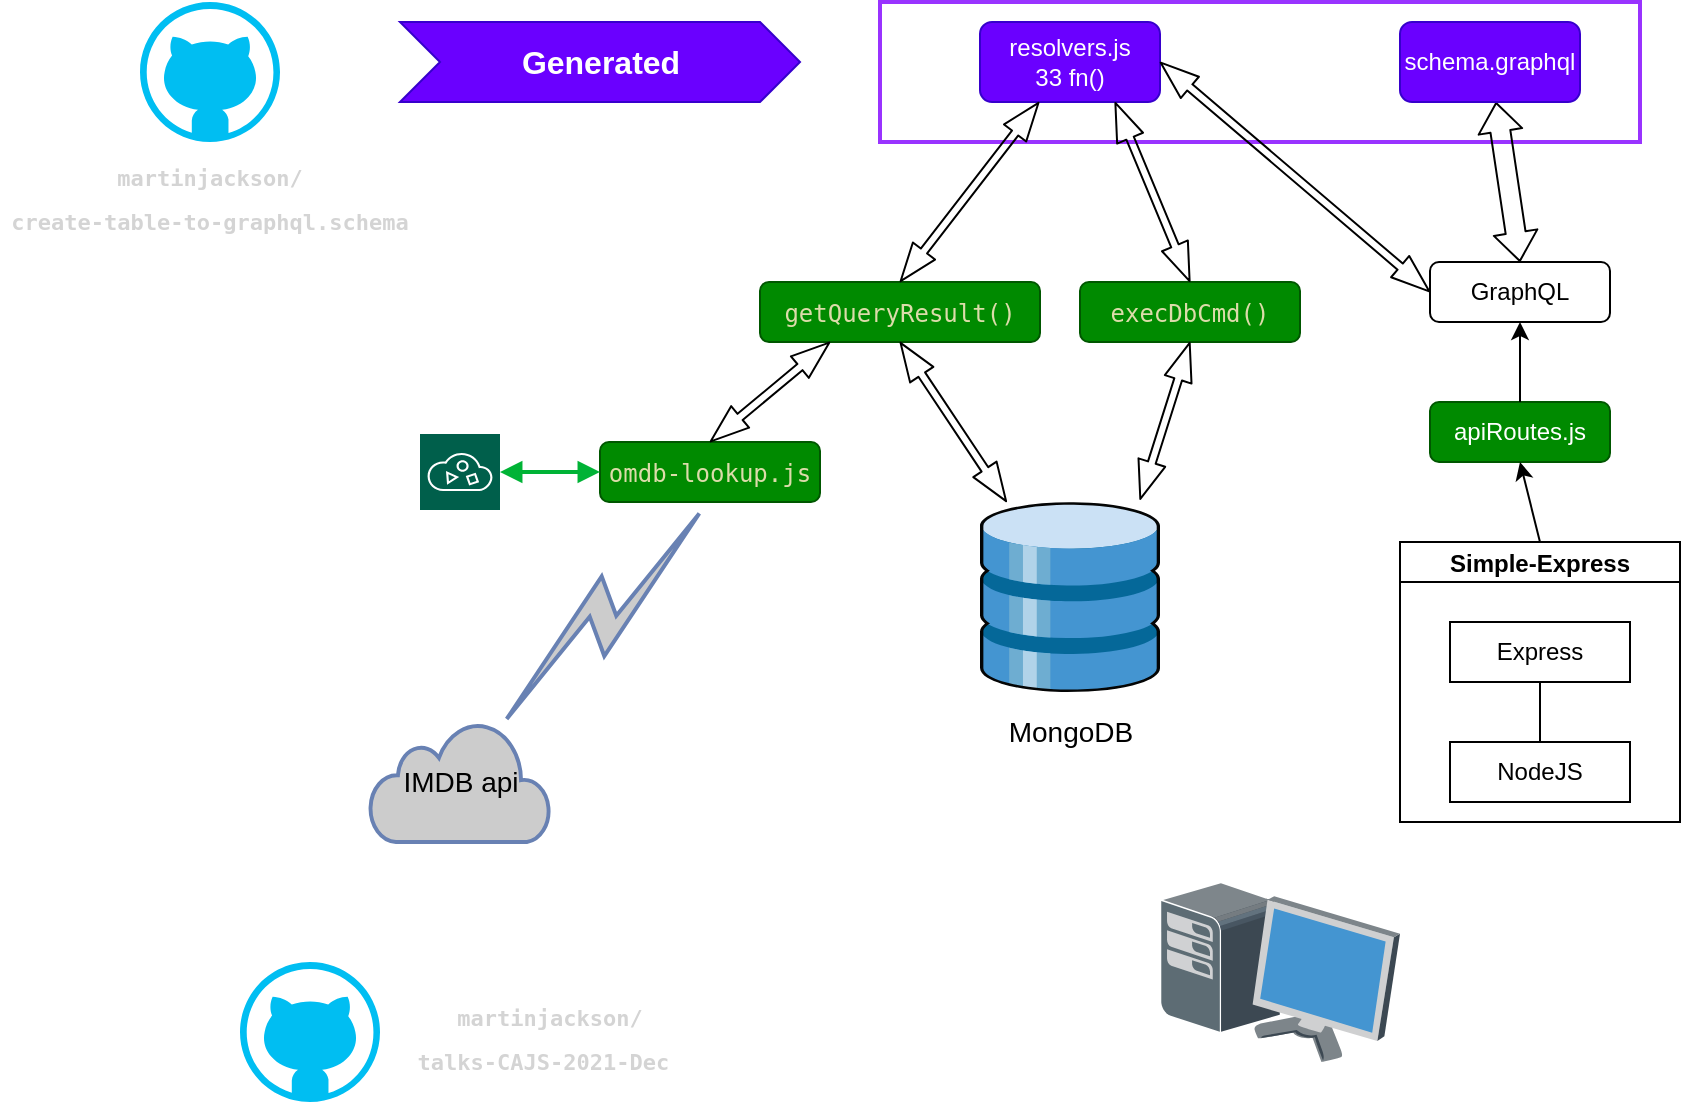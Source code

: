<mxfile>
    <diagram id="3L1Cthyb_ukO5JJYvbZ1" name="Page-1">
        <mxGraphModel dx="1145" dy="590" grid="1" gridSize="10" guides="1" tooltips="1" connect="1" arrows="1" fold="1" page="1" pageScale="1" pageWidth="850" pageHeight="1100" math="0" shadow="0">
            <root>
                <mxCell id="0"/>
                <mxCell id="1" parent="0"/>
                <mxCell id="35" value="" style="rounded=0;whiteSpace=wrap;html=1;fillColor=none;strokeColor=#9933FF;strokeWidth=2;labelBackgroundColor=none;fontSize=12;fontColor=#000000;" vertex="1" parent="1">
                    <mxGeometry x="440" y="30" width="380" height="70" as="geometry"/>
                </mxCell>
                <mxCell id="2" value="Simple-Express" style="swimlane;startSize=20;horizontal=1;containerType=tree;newEdgeStyle={&quot;edgeStyle&quot;:&quot;elbowEdgeStyle&quot;,&quot;startArrow&quot;:&quot;none&quot;,&quot;endArrow&quot;:&quot;none&quot;};" vertex="1" parent="1">
                    <mxGeometry x="700" y="300" width="140" height="140" as="geometry"/>
                </mxCell>
                <mxCell id="3" value="" style="edgeStyle=elbowEdgeStyle;elbow=vertical;startArrow=none;endArrow=none;rounded=0;" edge="1" parent="2" source="5" target="6">
                    <mxGeometry relative="1" as="geometry"/>
                </mxCell>
                <UserObject label="Express" treeRoot="1" id="5">
                    <mxCell style="whiteSpace=wrap;html=1;align=center;treeFolding=1;treeMoving=1;newEdgeStyle={&quot;edgeStyle&quot;:&quot;elbowEdgeStyle&quot;,&quot;startArrow&quot;:&quot;none&quot;,&quot;endArrow&quot;:&quot;none&quot;};" vertex="1" parent="2">
                        <mxGeometry x="25" y="40" width="90" height="30" as="geometry"/>
                    </mxCell>
                </UserObject>
                <mxCell id="6" value="NodeJS" style="whiteSpace=wrap;html=1;align=center;verticalAlign=middle;treeFolding=1;treeMoving=1;newEdgeStyle={&quot;edgeStyle&quot;:&quot;elbowEdgeStyle&quot;,&quot;startArrow&quot;:&quot;none&quot;,&quot;endArrow&quot;:&quot;none&quot;};" vertex="1" parent="2">
                    <mxGeometry x="25" y="100" width="90" height="30" as="geometry"/>
                </mxCell>
                <mxCell id="9" value="apiRoutes.js" style="rounded=1;whiteSpace=wrap;html=1;fillColor=#008a00;fontColor=#ffffff;strokeColor=#005700;" vertex="1" parent="1">
                    <mxGeometry x="715" y="230" width="90" height="30" as="geometry"/>
                </mxCell>
                <mxCell id="10" value="GraphQL" style="rounded=1;whiteSpace=wrap;html=1;" vertex="1" parent="1">
                    <mxGeometry x="715" y="160" width="90" height="30" as="geometry"/>
                </mxCell>
                <mxCell id="11" value="" style="endArrow=classic;html=1;entryX=0.5;entryY=1;entryDx=0;entryDy=0;exitX=0.5;exitY=0;exitDx=0;exitDy=0;" edge="1" parent="1" source="2" target="9">
                    <mxGeometry width="50" height="50" relative="1" as="geometry">
                        <mxPoint x="510" y="390" as="sourcePoint"/>
                        <mxPoint x="560" y="340" as="targetPoint"/>
                    </mxGeometry>
                </mxCell>
                <mxCell id="12" value="" style="endArrow=classic;html=1;entryX=0.5;entryY=1;entryDx=0;entryDy=0;" edge="1" parent="1" source="9" target="10">
                    <mxGeometry width="50" height="50" relative="1" as="geometry">
                        <mxPoint x="510" y="390" as="sourcePoint"/>
                        <mxPoint x="560" y="340" as="targetPoint"/>
                    </mxGeometry>
                </mxCell>
                <mxCell id="16" value="" style="sketch=0;shadow=0;dashed=0;html=1;labelPosition=center;verticalLabelPosition=bottom;verticalAlign=top;align=center;outlineConnect=0;shape=mxgraph.veeam.3d.datastore;" vertex="1" parent="1">
                    <mxGeometry x="490" y="280" width="90" height="95" as="geometry"/>
                </mxCell>
                <mxCell id="17" value="" style="sketch=0;shadow=0;dashed=0;html=1;labelPosition=center;verticalLabelPosition=bottom;verticalAlign=top;align=center;outlineConnect=0;shape=mxgraph.veeam.3d.workstation;" vertex="1" parent="1">
                    <mxGeometry x="580" y="470" width="120" height="90" as="geometry"/>
                </mxCell>
                <mxCell id="19" value="" style="shape=flexArrow;endArrow=classic;startArrow=classic;html=1;exitX=0.5;exitY=0;exitDx=0;exitDy=0;startWidth=11;startSize=4.45;endWidth=11;endSize=4.45;" edge="1" parent="1" source="10" target="26">
                    <mxGeometry width="100" height="100" relative="1" as="geometry">
                        <mxPoint x="480" y="410" as="sourcePoint"/>
                        <mxPoint x="737.895" y="90" as="targetPoint"/>
                    </mxGeometry>
                </mxCell>
                <mxCell id="20" value="resolvers.js&lt;br&gt;33 fn()" style="rounded=1;whiteSpace=wrap;html=1;fillColor=#6a00ff;fontColor=#ffffff;strokeColor=#3700CC;" vertex="1" parent="1">
                    <mxGeometry x="490" y="40" width="90" height="40" as="geometry"/>
                </mxCell>
                <mxCell id="21" value="" style="shape=flexArrow;endArrow=classic;startArrow=classic;html=1;entryX=1;entryY=0.5;entryDx=0;entryDy=0;exitX=0;exitY=0.5;exitDx=0;exitDy=0;width=4;endSize=6.03;endWidth=9;startWidth=9;startSize=6.03;" edge="1" parent="1" source="10" target="20">
                    <mxGeometry width="100" height="100" relative="1" as="geometry">
                        <mxPoint x="480" y="410" as="sourcePoint"/>
                        <mxPoint x="580" y="310" as="targetPoint"/>
                    </mxGeometry>
                </mxCell>
                <mxCell id="22" value="&lt;div style=&quot;color: rgb(212 , 212 , 212) ; font-family: &amp;#34;meslolgs nf&amp;#34; , &amp;#34;droid sans mono&amp;#34; , monospace , monospace ; line-height: 20px&quot;&gt;&lt;span style=&quot;color: rgb(220 , 220 , 170)&quot;&gt;&lt;font style=&quot;font-size: 12px&quot;&gt;execDbCmd()&lt;/font&gt;&lt;/span&gt;&lt;/div&gt;" style="rounded=1;whiteSpace=wrap;html=1;fillColor=#008a00;fontColor=#ffffff;strokeColor=#005700;" vertex="1" parent="1">
                    <mxGeometry x="540" y="170" width="110" height="30" as="geometry"/>
                </mxCell>
                <mxCell id="23" value="&lt;div style=&quot;color: rgb(212 , 212 , 212) ; font-family: &amp;#34;meslolgs nf&amp;#34; , &amp;#34;droid sans mono&amp;#34; , monospace , monospace ; line-height: 20px&quot;&gt;&lt;span style=&quot;color: rgb(220 , 220 , 170)&quot;&gt;&lt;font style=&quot;font-size: 12px&quot;&gt;getQueryResult()&lt;/font&gt;&lt;/span&gt;&lt;/div&gt;" style="rounded=1;whiteSpace=wrap;html=1;fillColor=#008a00;fontColor=#ffffff;strokeColor=#005700;" vertex="1" parent="1">
                    <mxGeometry x="380" y="170" width="140" height="30" as="geometry"/>
                </mxCell>
                <mxCell id="26" value="schema.graphql" style="rounded=1;whiteSpace=wrap;html=1;fillColor=#6a00ff;fontColor=#ffffff;strokeColor=#3700CC;" vertex="1" parent="1">
                    <mxGeometry x="700" y="40" width="90" height="40" as="geometry"/>
                </mxCell>
                <mxCell id="27" value="" style="shape=flexArrow;endArrow=classic;startArrow=classic;html=1;entryX=0.5;entryY=1;entryDx=0;entryDy=0;width=4;endSize=6.03;endWidth=9;startWidth=9;startSize=6.03;" edge="1" parent="1" source="16" target="23">
                    <mxGeometry width="100" height="100" relative="1" as="geometry">
                        <mxPoint x="380" y="270" as="sourcePoint"/>
                        <mxPoint x="265" y="155" as="targetPoint"/>
                    </mxGeometry>
                </mxCell>
                <mxCell id="28" value="" style="shape=flexArrow;endArrow=classic;startArrow=classic;html=1;entryX=0.5;entryY=1;entryDx=0;entryDy=0;width=4;endSize=6.03;endWidth=9;startWidth=9;startSize=6.03;exitX=0.889;exitY=-0.011;exitDx=0;exitDy=0;exitPerimeter=0;" edge="1" parent="1" source="16" target="22">
                    <mxGeometry width="100" height="100" relative="1" as="geometry">
                        <mxPoint x="570" y="230" as="sourcePoint"/>
                        <mxPoint x="510.426" y="160" as="targetPoint"/>
                    </mxGeometry>
                </mxCell>
                <mxCell id="29" value="&lt;font style=&quot;font-size: 14px&quot;&gt;MongoDB&lt;/font&gt;" style="text;html=1;strokeColor=none;fillColor=none;align=center;verticalAlign=middle;whiteSpace=wrap;rounded=0;labelBackgroundColor=none;fontSize=10;" vertex="1" parent="1">
                    <mxGeometry x="497.5" y="380" width="75" height="30" as="geometry"/>
                </mxCell>
                <mxCell id="30" value="" style="shape=flexArrow;endArrow=classic;startArrow=classic;html=1;width=4;endSize=6.03;endWidth=9;startWidth=9;startSize=6.03;exitX=0.5;exitY=0;exitDx=0;exitDy=0;" edge="1" parent="1" source="23" target="20">
                    <mxGeometry width="100" height="100" relative="1" as="geometry">
                        <mxPoint x="490" y="110" as="sourcePoint"/>
                        <mxPoint x="446.078" y="30" as="targetPoint"/>
                    </mxGeometry>
                </mxCell>
                <mxCell id="31" value="" style="shape=flexArrow;endArrow=classic;startArrow=classic;html=1;entryX=0.75;entryY=1;entryDx=0;entryDy=0;width=4;endSize=6.03;endWidth=9;startWidth=9;startSize=6.03;exitX=0.5;exitY=0;exitDx=0;exitDy=0;" edge="1" parent="1" source="22" target="20">
                    <mxGeometry width="100" height="100" relative="1" as="geometry">
                        <mxPoint x="580" y="110" as="sourcePoint"/>
                        <mxPoint x="536.078" y="30" as="targetPoint"/>
                    </mxGeometry>
                </mxCell>
                <mxCell id="32" value="&lt;font color=&quot;#000000&quot;&gt;IMDB api&lt;br&gt;&lt;/font&gt;" style="html=1;outlineConnect=0;fillColor=#CCCCCC;strokeColor=#6881B3;gradientColor=none;gradientDirection=north;strokeWidth=2;shape=mxgraph.networks.cloud;fontColor=#ffffff;labelBackgroundColor=none;fontSize=14;" vertex="1" parent="1">
                    <mxGeometry x="185" y="390" width="90" height="60" as="geometry"/>
                </mxCell>
                <mxCell id="33" value="&lt;div style=&quot;font-family: &amp;#34;meslolgs nf&amp;#34; , &amp;#34;droid sans mono&amp;#34; , monospace , monospace ; line-height: 20px&quot;&gt;&lt;font color=&quot;#dcdcaa&quot; style=&quot;font-size: 12px&quot;&gt;omdb-lookup.js&lt;/font&gt;&lt;/div&gt;" style="rounded=1;whiteSpace=wrap;html=1;fillColor=#008a00;fontColor=#ffffff;strokeColor=#005700;" vertex="1" parent="1">
                    <mxGeometry x="300" y="250" width="110" height="30" as="geometry"/>
                </mxCell>
                <mxCell id="36" value="&lt;font style=&quot;font-size: 16px&quot;&gt;Generated&lt;/font&gt;" style="html=1;shape=mxgraph.infographic.ribbonSimple;notch1=20;notch2=20;fillColor=#6a00ff;strokeColor=#3700CC;align=center;verticalAlign=middle;fontColor=#ffffff;fontSize=14;fontStyle=1;labelBackgroundColor=none;" vertex="1" parent="1">
                    <mxGeometry x="200" y="40" width="200" height="40" as="geometry"/>
                </mxCell>
                <mxCell id="37" value="" style="shape=flexArrow;endArrow=classic;startArrow=classic;html=1;entryX=0.25;entryY=1;entryDx=0;entryDy=0;width=4;endSize=6.03;endWidth=9;startWidth=9;startSize=6.03;exitX=0.5;exitY=0;exitDx=0;exitDy=0;" edge="1" parent="1" source="33" target="23">
                    <mxGeometry width="100" height="100" relative="1" as="geometry">
                        <mxPoint x="330" y="230" as="sourcePoint"/>
                        <mxPoint x="276.667" y="150" as="targetPoint"/>
                    </mxGeometry>
                </mxCell>
                <mxCell id="38" value="" style="sketch=0;pointerEvents=1;shadow=0;dashed=0;html=1;strokeColor=none;fillColor=#005F4B;labelPosition=center;verticalLabelPosition=bottom;verticalAlign=top;align=center;outlineConnect=0;shape=mxgraph.veeam2.object_storage;labelBackgroundColor=none;fontSize=12;fontColor=#000000;" vertex="1" parent="1">
                    <mxGeometry x="210" y="246" width="40" height="38" as="geometry"/>
                </mxCell>
                <mxCell id="42" value="" style="edgeStyle=none;rounded=0;html=1;entryX=0;entryY=0.5;jettySize=auto;orthogonalLoop=1;strokeColor=#00B336;strokeWidth=2;fontColor=#000000;jumpStyle=none;endArrow=block;endFill=1;startArrow=block;startFill=1;fontSize=12;entryDx=0;entryDy=0;" edge="1" parent="1" source="38" target="33">
                    <mxGeometry width="100" relative="1" as="geometry">
                        <mxPoint x="240" y="310" as="sourcePoint"/>
                        <mxPoint x="340" y="310" as="targetPoint"/>
                    </mxGeometry>
                </mxCell>
                <mxCell id="45" value="" style="html=1;outlineConnect=0;fillColor=#CCCCCC;strokeColor=#6881B3;gradientColor=none;gradientDirection=north;strokeWidth=2;shape=mxgraph.networks.comm_link_edge;html=1;fontSize=12;fontColor=#000000;entryX=0.5;entryY=1;entryDx=0;entryDy=0;exitX=0.7;exitY=0.07;exitDx=0;exitDy=0;exitPerimeter=0;" edge="1" parent="1" source="32" target="33">
                    <mxGeometry width="100" height="100" relative="1" as="geometry">
                        <mxPoint x="130" y="420" as="sourcePoint"/>
                        <mxPoint x="230" y="320" as="targetPoint"/>
                    </mxGeometry>
                </mxCell>
                <mxCell id="47" value="" style="verticalLabelPosition=bottom;html=1;verticalAlign=top;align=center;strokeColor=none;fillColor=#00BEF2;shape=mxgraph.azure.github_code;pointerEvents=1;labelBackgroundColor=none;fontSize=16;fontColor=#000000;" vertex="1" parent="1">
                    <mxGeometry x="70" y="30" width="70" height="70" as="geometry"/>
                </mxCell>
                <mxCell id="48" value="&lt;div style=&quot;font-family: &amp;#34;meslolgs nf&amp;#34; , &amp;#34;droid sans mono&amp;#34; , monospace , monospace ; line-height: 20px&quot;&gt;&lt;font color=&quot;#ffffff&quot; style=&quot;font-size: 12px&quot;&gt;omdbCache.json&lt;/font&gt;&lt;/div&gt;" style="text;html=1;align=center;verticalAlign=middle;whiteSpace=wrap;rounded=0;labelBackgroundColor=none;fontSize=16;" vertex="1" parent="1">
                    <mxGeometry x="175" y="210" width="110" height="36" as="geometry"/>
                </mxCell>
                <mxCell id="49" value="&lt;div style=&quot;font-family: &amp;#34;meslolgs nf&amp;#34; , &amp;#34;droid sans mono&amp;#34; , monospace , monospace ; line-height: 20px&quot;&gt;&lt;div style=&quot;color: rgb(212 , 212 , 212) ; font-family: &amp;#34;meslolgs nf&amp;#34; , &amp;#34;droid sans mono&amp;#34; , monospace , monospace ; line-height: 20px&quot;&gt;&lt;font style=&quot;font-size: 11px&quot;&gt;&lt;b&gt;martinjackson/&lt;/b&gt;&lt;/font&gt;&lt;/div&gt;&lt;div style=&quot;color: rgb(212 , 212 , 212) ; font-family: &amp;#34;meslolgs nf&amp;#34; , &amp;#34;droid sans mono&amp;#34; , monospace , monospace ; line-height: 20px&quot;&gt;&lt;font style=&quot;font-size: 11px&quot;&gt;&lt;b&gt;create-table-to-graphql.schema&lt;/b&gt;&lt;/font&gt;&lt;/div&gt;&lt;/div&gt;" style="text;html=1;align=center;verticalAlign=middle;whiteSpace=wrap;rounded=0;labelBackgroundColor=none;fontSize=16;" vertex="1" parent="1">
                    <mxGeometry y="110" width="210" height="36" as="geometry"/>
                </mxCell>
                <mxCell id="51" value="" style="verticalLabelPosition=bottom;html=1;verticalAlign=top;align=center;strokeColor=none;fillColor=#00BEF2;shape=mxgraph.azure.github_code;pointerEvents=1;labelBackgroundColor=none;fontSize=16;fontColor=#000000;" vertex="1" parent="1">
                    <mxGeometry x="120" y="510" width="70" height="70" as="geometry"/>
                </mxCell>
                <mxCell id="52" value="&lt;div style=&quot;font-family: &amp;#34;meslolgs nf&amp;#34; , &amp;#34;droid sans mono&amp;#34; , monospace , monospace ; line-height: 20px&quot;&gt;&lt;div style=&quot;color: rgb(212 , 212 , 212) ; font-family: &amp;#34;meslolgs nf&amp;#34; , &amp;#34;droid sans mono&amp;#34; , monospace , monospace ; line-height: 20px&quot;&gt;&lt;font style=&quot;font-size: 11px&quot;&gt;&lt;b&gt;martinjackson/&lt;/b&gt;&lt;/font&gt;&lt;/div&gt;&lt;div style=&quot;color: rgb(212 , 212 , 212) ; font-family: &amp;#34;meslolgs nf&amp;#34; , &amp;#34;droid sans mono&amp;#34; , monospace , monospace ; line-height: 20px&quot;&gt;&lt;b&gt;&lt;font style=&quot;font-size: 11px&quot;&gt;talks-CAJS-2021-Dec&amp;nbsp;&lt;/font&gt;&lt;span style=&quot;color: rgba(0 , 0 , 0 , 0) ; font-family: monospace ; font-size: 0px&quot;&gt;%3CmxGraphModel%3E%3Croot%3E%3CmxCell%20id%3D%220%22%2F%3E%3CmxCell%20id%3D%221%22%20parent%3D%220%22%2F%3E%3CmxCell%20id%3D%222%22%20value%3D%22%26lt%3Bdiv%20style%3D%26quot%3Bfont-family%3A%20%26amp%3B%2334%3Bmeslolgs%20nf%26amp%3B%2334%3B%20%2C%20%26amp%3B%2334%3Bdroid%20sans%20mono%26amp%3B%2334%3B%20%2C%20monospace%20%2C%20monospace%20%3B%20line-height%3A%2020px%26quot%3B%26gt%3B%26lt%3Bdiv%20style%3D%26quot%3Bcolor%3A%20rgb(212%20%2C%20212%20%2C%20212)%20%3B%20font-family%3A%20%26amp%3B%2334%3Bmeslolgs%20nf%26amp%3B%2334%3B%20%2C%20%26amp%3B%2334%3Bdroid%20sans%20mono%26amp%3B%2334%3B%20%2C%20monospace%20%2C%20monospace%20%3B%20line-height%3A%2020px%26quot%3B%26gt%3B%26lt%3Bfont%20style%3D%26quot%3Bfont-size%3A%2011px%26quot%3B%26gt%3Bcreate-table-to-graphql.schema%26lt%3B%2Ffont%26gt%3B%26lt%3B%2Fdiv%26gt%3B%26lt%3B%2Fdiv%26gt%3B%22%20style%3D%22text%3Bhtml%3D1%3Balign%3Dcenter%3BverticalAlign%3Dmiddle%3BwhiteSpace%3Dwrap%3Brounded%3D0%3BlabelBackgroundColor%3Dnone%3BfontSize%3D16%3B%22%20vertex%3D%221%22%20parent%3D%221%22%3E%3CmxGeometry%20x%3D%2240%22%20y%3D%22100%22%20width%3D%22210%22%20height%3D%2236%22%20as%3D%22geometry%22%2F%3E%3C%2FmxCell%3E%3C%2Froot%3E%3C%2FmxGraphModel%3E&lt;/span&gt;&lt;/b&gt;&lt;/div&gt;&lt;/div&gt;" style="text;html=1;align=center;verticalAlign=middle;whiteSpace=wrap;rounded=0;labelBackgroundColor=none;fontSize=16;" vertex="1" parent="1">
                    <mxGeometry x="200" y="526" width="150" height="48" as="geometry"/>
                </mxCell>
            </root>
        </mxGraphModel>
    </diagram>
</mxfile>